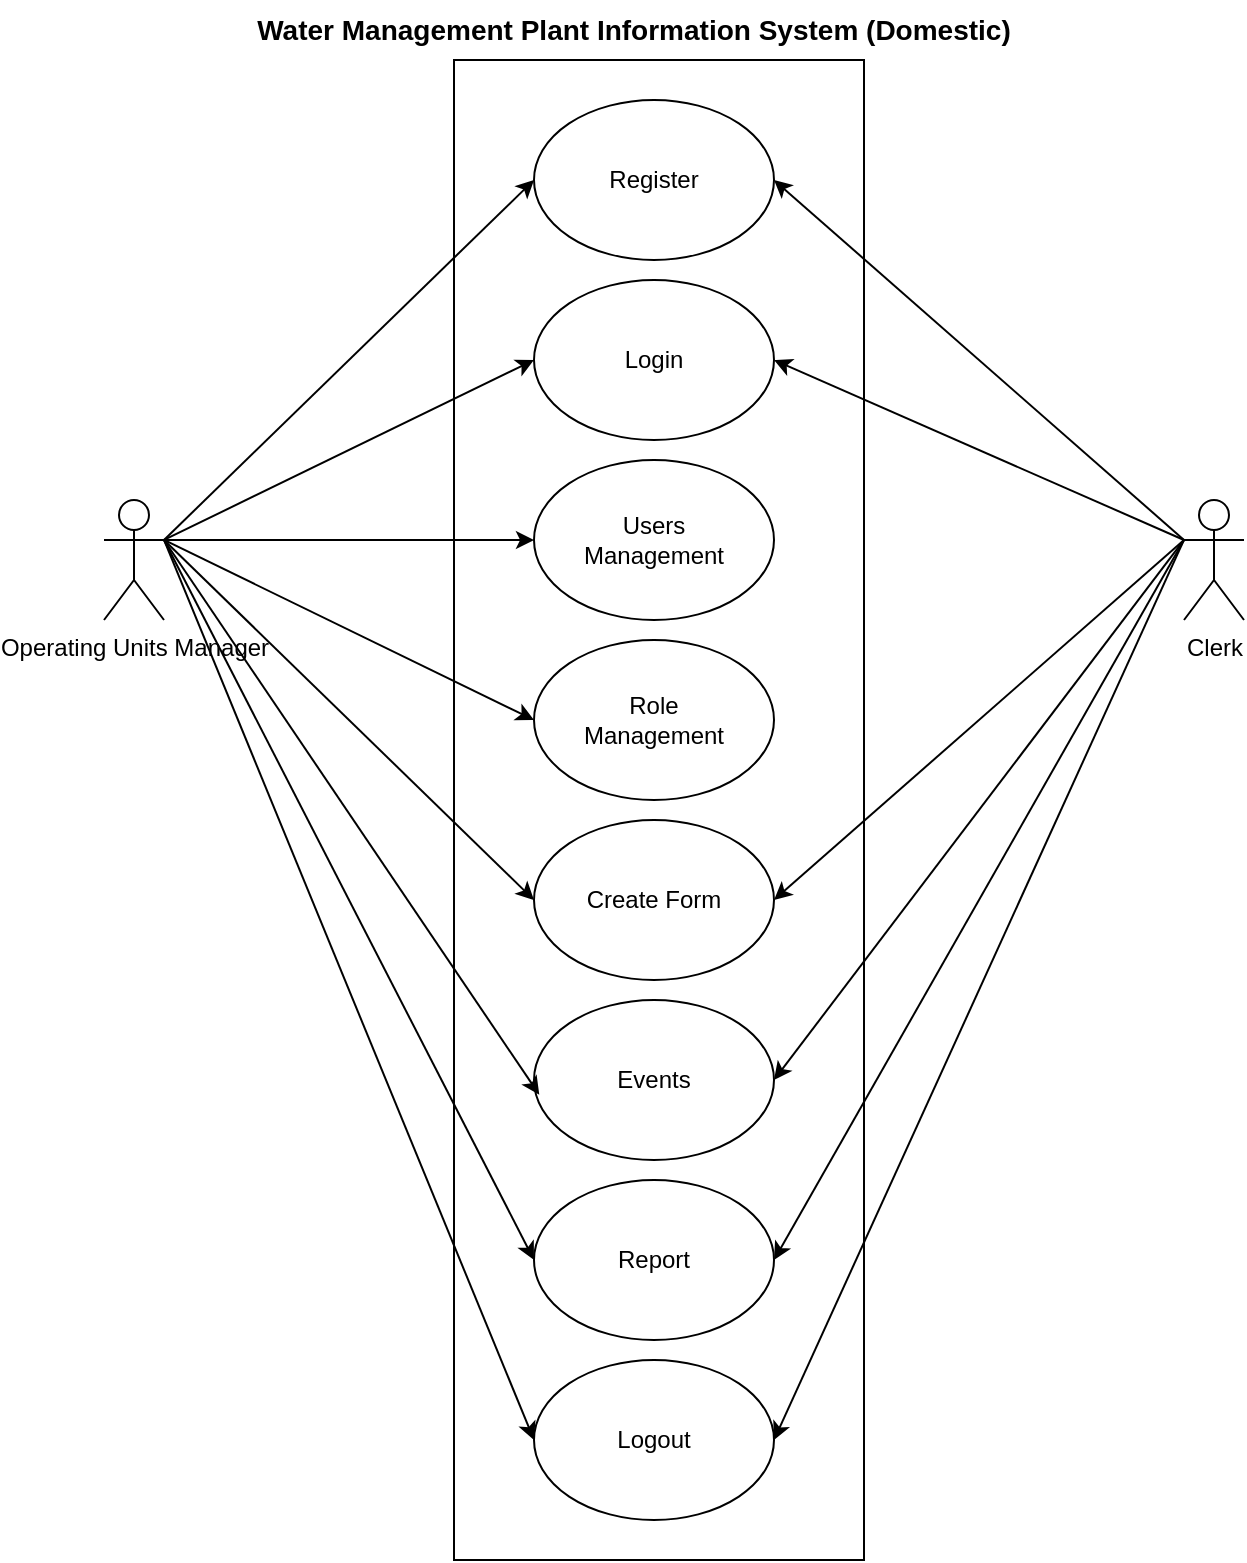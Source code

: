 <mxfile version="20.6.2" type="device"><diagram id="k_uI-goI-f46Ceq_9-UL" name="Page-1"><mxGraphModel dx="1264" dy="604" grid="1" gridSize="10" guides="1" tooltips="1" connect="1" arrows="1" fold="1" page="1" pageScale="1" pageWidth="850" pageHeight="1100" math="0" shadow="0"><root><mxCell id="0"/><mxCell id="1" parent="0"/><mxCell id="ITg3iF1lUp8bbZQ7BxYV-14" value="" style="rounded=0;whiteSpace=wrap;html=1;" parent="1" vertex="1"><mxGeometry x="325" y="40" width="205" height="750" as="geometry"/></mxCell><mxCell id="ITg3iF1lUp8bbZQ7BxYV-1" value="Operating Units Manager" style="shape=umlActor;verticalLabelPosition=bottom;verticalAlign=top;html=1;outlineConnect=0;" parent="1" vertex="1"><mxGeometry x="150" y="260" width="30" height="60" as="geometry"/></mxCell><mxCell id="ITg3iF1lUp8bbZQ7BxYV-2" value="Clerk" style="shape=umlActor;verticalLabelPosition=bottom;verticalAlign=top;html=1;outlineConnect=0;" parent="1" vertex="1"><mxGeometry x="690" y="260" width="30" height="60" as="geometry"/></mxCell><mxCell id="ITg3iF1lUp8bbZQ7BxYV-8" value="Login" style="ellipse;whiteSpace=wrap;html=1;" parent="1" vertex="1"><mxGeometry x="365" y="150" width="120" height="80" as="geometry"/></mxCell><mxCell id="ITg3iF1lUp8bbZQ7BxYV-9" value="Users &lt;br&gt;Management" style="ellipse;whiteSpace=wrap;html=1;" parent="1" vertex="1"><mxGeometry x="365" y="240" width="120" height="80" as="geometry"/></mxCell><mxCell id="ITg3iF1lUp8bbZQ7BxYV-10" value="Register" style="ellipse;whiteSpace=wrap;html=1;" parent="1" vertex="1"><mxGeometry x="365" y="60" width="120" height="80" as="geometry"/></mxCell><mxCell id="ITg3iF1lUp8bbZQ7BxYV-11" value="Report" style="ellipse;whiteSpace=wrap;html=1;" parent="1" vertex="1"><mxGeometry x="365" y="600" width="120" height="80" as="geometry"/></mxCell><mxCell id="ITg3iF1lUp8bbZQ7BxYV-12" value="Events" style="ellipse;whiteSpace=wrap;html=1;" parent="1" vertex="1"><mxGeometry x="365" y="510" width="120" height="80" as="geometry"/></mxCell><mxCell id="ITg3iF1lUp8bbZQ7BxYV-13" value="Create Form" style="ellipse;whiteSpace=wrap;html=1;" parent="1" vertex="1"><mxGeometry x="365" y="420" width="120" height="80" as="geometry"/></mxCell><mxCell id="ITg3iF1lUp8bbZQ7BxYV-15" value="" style="endArrow=classic;html=1;rounded=0;exitX=1;exitY=0.333;exitDx=0;exitDy=0;exitPerimeter=0;entryX=0;entryY=0.5;entryDx=0;entryDy=0;" parent="1" source="ITg3iF1lUp8bbZQ7BxYV-1" target="ITg3iF1lUp8bbZQ7BxYV-10" edge="1"><mxGeometry width="50" height="50" relative="1" as="geometry"><mxPoint x="400" y="350" as="sourcePoint"/><mxPoint x="450" y="300" as="targetPoint"/></mxGeometry></mxCell><mxCell id="ITg3iF1lUp8bbZQ7BxYV-17" value="" style="endArrow=classic;html=1;rounded=0;exitX=1;exitY=0.333;exitDx=0;exitDy=0;exitPerimeter=0;entryX=0;entryY=0.5;entryDx=0;entryDy=0;" parent="1" source="ITg3iF1lUp8bbZQ7BxYV-1" target="ITg3iF1lUp8bbZQ7BxYV-8" edge="1"><mxGeometry width="50" height="50" relative="1" as="geometry"><mxPoint x="400" y="350" as="sourcePoint"/><mxPoint x="450" y="300" as="targetPoint"/></mxGeometry></mxCell><mxCell id="ITg3iF1lUp8bbZQ7BxYV-18" value="" style="endArrow=classic;html=1;rounded=0;exitX=1;exitY=0.333;exitDx=0;exitDy=0;exitPerimeter=0;entryX=0;entryY=0.5;entryDx=0;entryDy=0;" parent="1" source="ITg3iF1lUp8bbZQ7BxYV-1" target="ITg3iF1lUp8bbZQ7BxYV-9" edge="1"><mxGeometry width="50" height="50" relative="1" as="geometry"><mxPoint x="400" y="350" as="sourcePoint"/><mxPoint x="450" y="300" as="targetPoint"/></mxGeometry></mxCell><mxCell id="ITg3iF1lUp8bbZQ7BxYV-19" value="" style="endArrow=classic;html=1;rounded=0;exitX=1;exitY=0.333;exitDx=0;exitDy=0;exitPerimeter=0;entryX=0;entryY=0.5;entryDx=0;entryDy=0;" parent="1" source="ITg3iF1lUp8bbZQ7BxYV-1" target="ITg3iF1lUp8bbZQ7BxYV-13" edge="1"><mxGeometry width="50" height="50" relative="1" as="geometry"><mxPoint x="400" y="350" as="sourcePoint"/><mxPoint x="450" y="300" as="targetPoint"/></mxGeometry></mxCell><mxCell id="ITg3iF1lUp8bbZQ7BxYV-20" value="" style="endArrow=classic;html=1;rounded=0;exitX=1;exitY=0.333;exitDx=0;exitDy=0;exitPerimeter=0;entryX=0.022;entryY=0.592;entryDx=0;entryDy=0;entryPerimeter=0;" parent="1" source="ITg3iF1lUp8bbZQ7BxYV-1" target="ITg3iF1lUp8bbZQ7BxYV-12" edge="1"><mxGeometry width="50" height="50" relative="1" as="geometry"><mxPoint x="400" y="350" as="sourcePoint"/><mxPoint x="450" y="300" as="targetPoint"/></mxGeometry></mxCell><mxCell id="ITg3iF1lUp8bbZQ7BxYV-21" value="" style="endArrow=classic;html=1;rounded=0;exitX=1;exitY=0.333;exitDx=0;exitDy=0;exitPerimeter=0;entryX=0;entryY=0.5;entryDx=0;entryDy=0;" parent="1" source="ITg3iF1lUp8bbZQ7BxYV-1" target="ITg3iF1lUp8bbZQ7BxYV-11" edge="1"><mxGeometry width="50" height="50" relative="1" as="geometry"><mxPoint x="190" y="290" as="sourcePoint"/><mxPoint x="377.64" y="477.36" as="targetPoint"/></mxGeometry></mxCell><mxCell id="ITg3iF1lUp8bbZQ7BxYV-22" value="" style="endArrow=classic;html=1;rounded=0;exitX=0;exitY=0.333;exitDx=0;exitDy=0;exitPerimeter=0;entryX=1;entryY=0.5;entryDx=0;entryDy=0;" parent="1" source="ITg3iF1lUp8bbZQ7BxYV-2" target="ITg3iF1lUp8bbZQ7BxYV-10" edge="1"><mxGeometry width="50" height="50" relative="1" as="geometry"><mxPoint x="190" y="290" as="sourcePoint"/><mxPoint x="375" y="110" as="targetPoint"/></mxGeometry></mxCell><mxCell id="ITg3iF1lUp8bbZQ7BxYV-23" value="" style="endArrow=classic;html=1;rounded=0;exitX=0;exitY=0.333;exitDx=0;exitDy=0;exitPerimeter=0;entryX=1;entryY=0.5;entryDx=0;entryDy=0;" parent="1" source="ITg3iF1lUp8bbZQ7BxYV-2" target="ITg3iF1lUp8bbZQ7BxYV-8" edge="1"><mxGeometry width="50" height="50" relative="1" as="geometry"><mxPoint x="190" y="290" as="sourcePoint"/><mxPoint x="375" y="200" as="targetPoint"/></mxGeometry></mxCell><mxCell id="ITg3iF1lUp8bbZQ7BxYV-24" value="" style="endArrow=classic;html=1;rounded=0;exitX=0;exitY=0.333;exitDx=0;exitDy=0;exitPerimeter=0;entryX=1;entryY=0.5;entryDx=0;entryDy=0;" parent="1" source="ITg3iF1lUp8bbZQ7BxYV-2" target="ITg3iF1lUp8bbZQ7BxYV-13" edge="1"><mxGeometry width="50" height="50" relative="1" as="geometry"><mxPoint x="200" y="300" as="sourcePoint"/><mxPoint x="385" y="210" as="targetPoint"/></mxGeometry></mxCell><mxCell id="ITg3iF1lUp8bbZQ7BxYV-25" value="" style="endArrow=classic;html=1;rounded=0;exitX=0;exitY=0.333;exitDx=0;exitDy=0;exitPerimeter=0;entryX=1;entryY=0.5;entryDx=0;entryDy=0;" parent="1" source="ITg3iF1lUp8bbZQ7BxYV-2" target="ITg3iF1lUp8bbZQ7BxYV-12" edge="1"><mxGeometry width="50" height="50" relative="1" as="geometry"><mxPoint x="210" y="310" as="sourcePoint"/><mxPoint x="395" y="220" as="targetPoint"/></mxGeometry></mxCell><mxCell id="ITg3iF1lUp8bbZQ7BxYV-26" value="" style="endArrow=classic;html=1;rounded=0;exitX=0;exitY=0.333;exitDx=0;exitDy=0;exitPerimeter=0;entryX=1;entryY=0.5;entryDx=0;entryDy=0;" parent="1" source="ITg3iF1lUp8bbZQ7BxYV-2" target="ITg3iF1lUp8bbZQ7BxYV-11" edge="1"><mxGeometry width="50" height="50" relative="1" as="geometry"><mxPoint x="220" y="320" as="sourcePoint"/><mxPoint x="405" y="230" as="targetPoint"/></mxGeometry></mxCell><mxCell id="ITg3iF1lUp8bbZQ7BxYV-27" value="&lt;font style=&quot;font-size: 14px;&quot;&gt;&lt;b&gt;Water Management Plant Information System (Domestic)&lt;/b&gt;&lt;/font&gt;" style="text;html=1;strokeColor=none;fillColor=none;align=center;verticalAlign=middle;whiteSpace=wrap;rounded=0;" parent="1" vertex="1"><mxGeometry x="220" y="10" width="390" height="30" as="geometry"/></mxCell><mxCell id="x_95Rs5N3d13_J8C6_NG-1" value="Role&lt;br&gt;Management" style="ellipse;whiteSpace=wrap;html=1;" parent="1" vertex="1"><mxGeometry x="365" y="330" width="120" height="80" as="geometry"/></mxCell><mxCell id="x_95Rs5N3d13_J8C6_NG-2" value="" style="endArrow=classic;html=1;rounded=0;exitX=1;exitY=0.333;exitDx=0;exitDy=0;exitPerimeter=0;entryX=0;entryY=0.5;entryDx=0;entryDy=0;" parent="1" source="ITg3iF1lUp8bbZQ7BxYV-1" target="x_95Rs5N3d13_J8C6_NG-1" edge="1"><mxGeometry width="50" height="50" relative="1" as="geometry"><mxPoint x="400" y="230" as="sourcePoint"/><mxPoint x="450" y="180" as="targetPoint"/></mxGeometry></mxCell><mxCell id="AHq-LMqKfoSwikFNfMF0-1" value="Logout" style="ellipse;whiteSpace=wrap;html=1;" vertex="1" parent="1"><mxGeometry x="365" y="690" width="120" height="80" as="geometry"/></mxCell><mxCell id="AHq-LMqKfoSwikFNfMF0-2" value="" style="endArrow=classic;html=1;rounded=0;exitX=1;exitY=0.333;exitDx=0;exitDy=0;exitPerimeter=0;entryX=0;entryY=0.5;entryDx=0;entryDy=0;" edge="1" parent="1" source="ITg3iF1lUp8bbZQ7BxYV-1" target="AHq-LMqKfoSwikFNfMF0-1"><mxGeometry width="50" height="50" relative="1" as="geometry"><mxPoint x="400" y="640" as="sourcePoint"/><mxPoint x="450" y="590" as="targetPoint"/></mxGeometry></mxCell><mxCell id="AHq-LMqKfoSwikFNfMF0-3" value="" style="endArrow=classic;html=1;rounded=0;exitX=0;exitY=0.333;exitDx=0;exitDy=0;exitPerimeter=0;entryX=1;entryY=0.5;entryDx=0;entryDy=0;" edge="1" parent="1" source="ITg3iF1lUp8bbZQ7BxYV-2" target="AHq-LMqKfoSwikFNfMF0-1"><mxGeometry width="50" height="50" relative="1" as="geometry"><mxPoint x="190" y="290" as="sourcePoint"/><mxPoint x="375" y="740" as="targetPoint"/></mxGeometry></mxCell></root></mxGraphModel></diagram></mxfile>